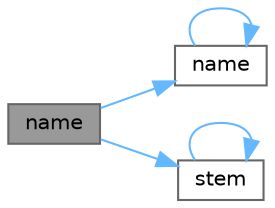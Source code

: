 digraph "name"
{
 // LATEX_PDF_SIZE
  bgcolor="transparent";
  edge [fontname=Helvetica,fontsize=10,labelfontname=Helvetica,labelfontsize=10];
  node [fontname=Helvetica,fontsize=10,shape=box,height=0.2,width=0.4];
  rankdir="LR";
  Node1 [id="Node000001",label="name",height=0.2,width=0.4,color="gray40", fillcolor="grey60", style="filled", fontcolor="black",tooltip=" "];
  Node1 -> Node2 [id="edge1_Node000001_Node000002",color="steelblue1",style="solid",tooltip=" "];
  Node2 [id="Node000002",label="name",height=0.2,width=0.4,color="grey40", fillcolor="white", style="filled",URL="$classFoam_1_1fileName.html#a433b30fb3a93b9b4d07204699a319ca5",tooltip=" "];
  Node2 -> Node2 [id="edge2_Node000002_Node000002",color="steelblue1",style="solid",tooltip=" "];
  Node1 -> Node3 [id="edge3_Node000001_Node000003",color="steelblue1",style="solid",tooltip=" "];
  Node3 [id="Node000003",label="stem",height=0.2,width=0.4,color="grey40", fillcolor="white", style="filled",URL="$classFoam_1_1fileName.html#af3ba661774a81b2893ae788d5715ec85",tooltip=" "];
  Node3 -> Node3 [id="edge4_Node000003_Node000003",color="steelblue1",style="solid",tooltip=" "];
}
